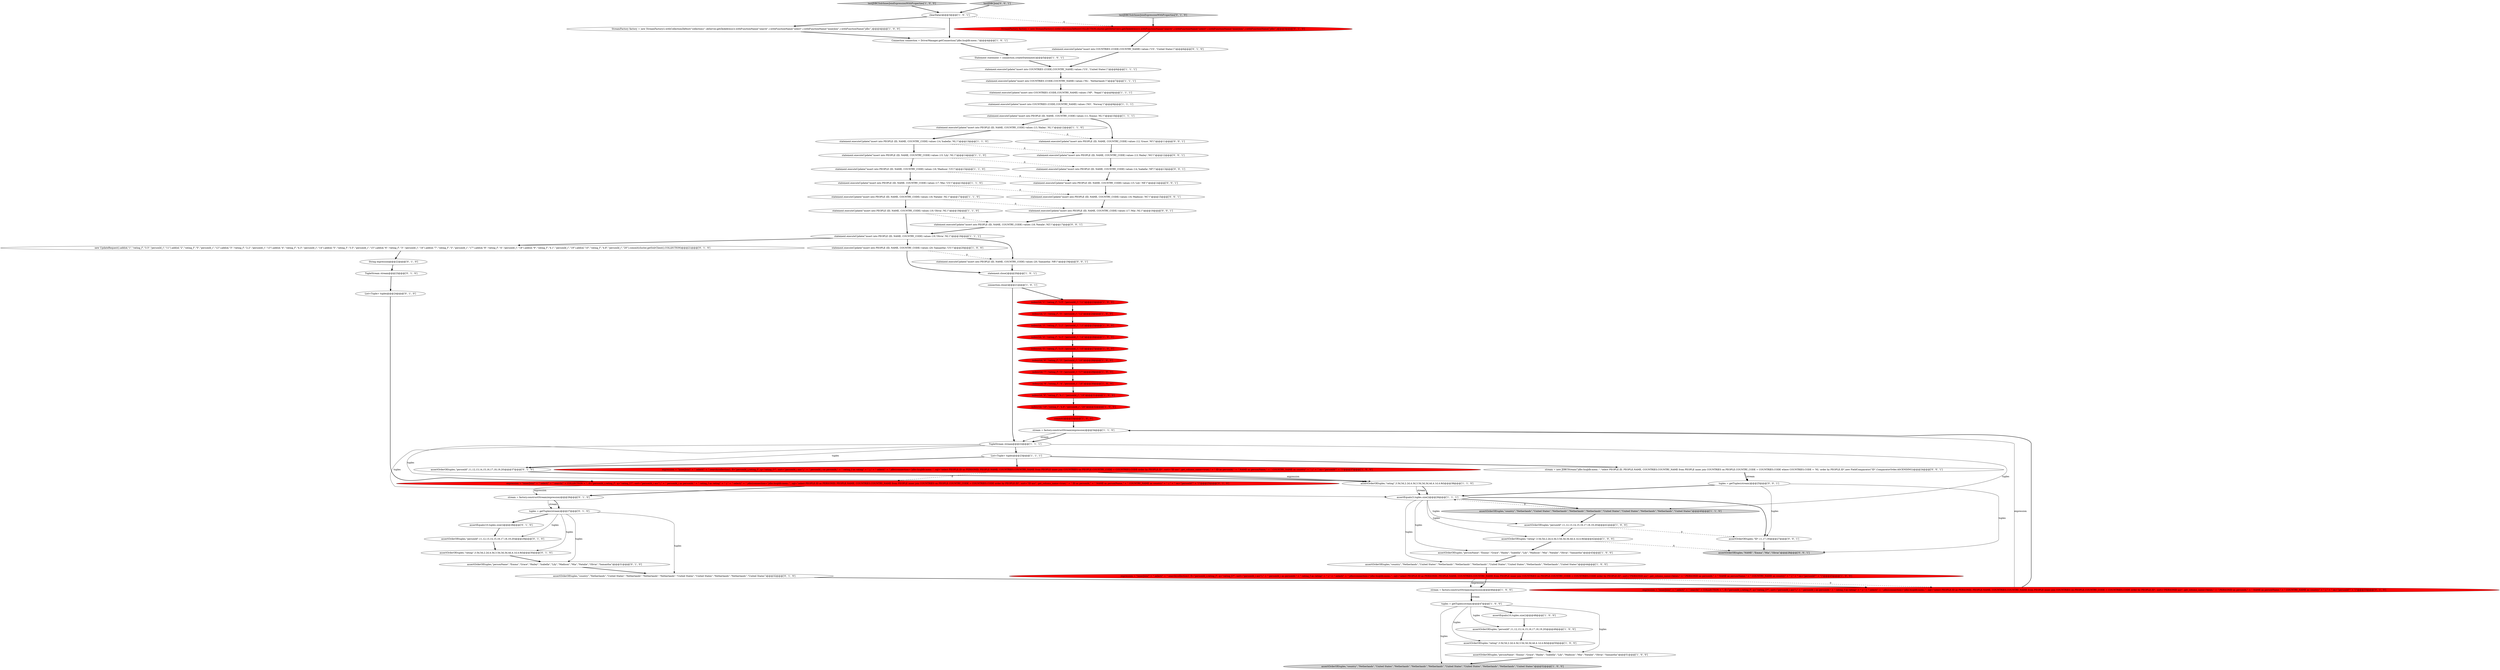 digraph {
2 [style = filled, label = "indexr(id,\"5\",\"rating_f\",\"3.5\",\"personId_i\",\"15\")@@@27@@@['1', '0', '0']", fillcolor = red, shape = ellipse image = "AAA1AAABBB1BBB"];
37 [style = filled, label = "clearData()@@@3@@@['1', '0', '1']", fillcolor = white, shape = ellipse image = "AAA0AAABBB1BBB"];
49 [style = filled, label = "indexr(id,\"8\",\"rating_f\",\"4\",\"personId_i\",\"18\")@@@30@@@['1', '0', '0']", fillcolor = red, shape = ellipse image = "AAA1AAABBB1BBB"];
71 [style = filled, label = "statement.executeUpdate(\"insert into PEOPLE (ID, NAME, COUNTRY_CODE) values (16,'Madison','NC')\")@@@15@@@['0', '0', '1']", fillcolor = white, shape = ellipse image = "AAA0AAABBB3BBB"];
68 [style = filled, label = "assertOrderOf(tuples,\"NAME\",\"Emma\",\"Mia\",\"Olivia\")@@@28@@@['0', '0', '1']", fillcolor = lightgray, shape = ellipse image = "AAA0AAABBB3BBB"];
35 [style = filled, label = "statement.executeUpdate(\"insert into COUNTRIES (CODE,COUNTRY_NAME) values ('NP', 'Nepal')\")@@@8@@@['1', '1', '1']", fillcolor = white, shape = ellipse image = "AAA0AAABBB1BBB"];
40 [style = filled, label = "expression = \"innerJoin(\" + \" select(\" + \" search(collection1, fl=\"personId_i,rating_f\", q=\"rating_f:*\", sort=\"personId_i asc\"),\" + \" personId_i as personId,\" + \" rating_f as rating\" + \" ),\" + \" select(\" + \" jdbc(connection=\"jdbc:hsqldb:mem:.\", sql=\"select PEOPLE.ID as PERSONID, PEOPLE.NAME, COUNTRIES.COUNTRY_NAME from PEOPLE inner join COUNTRIES on PEOPLE.COUNTRY_CODE = COUNTRIES.CODE order by PEOPLE.ID\", sort=\"ID asc\", get_column_name=true),\" + \" ID as personId,\" + \" NAME as personName,\" + \" COUNTRY_NAME as country\" + \" ),\" + \" on=\"personId\"\" + \")\"@@@37@@@['1', '0', '0']", fillcolor = red, shape = ellipse image = "AAA1AAABBB1BBB"];
61 [style = filled, label = "assertOrderOf(tuples,\"rating\",3.5d,5d,2.2d,4.3d,3.5d,3d,3d,4d,4.1d,4.8d)@@@30@@@['0', '1', '0']", fillcolor = white, shape = ellipse image = "AAA0AAABBB2BBB"];
66 [style = filled, label = "StreamFactory factory = new StreamFactory().withCollectionZkHost(COLLECTION,cluster.getZkServer().getZkAddress()).withFunctionName(\"search\",).withFunctionName(\"select\",).withFunctionName(\"innerJoin\",).withFunctionName(\"jdbc\",)@@@3@@@['0', '1', '0']", fillcolor = red, shape = ellipse image = "AAA1AAABBB2BBB"];
50 [style = filled, label = "List<Tuple> tuples@@@23@@@['1', '1', '1']", fillcolor = white, shape = ellipse image = "AAA0AAABBB1BBB"];
20 [style = filled, label = "statement.executeUpdate(\"insert into PEOPLE (ID, NAME, COUNTRY_CODE) values (11,'Emma','NL')\")@@@10@@@['1', '1', '1']", fillcolor = white, shape = ellipse image = "AAA0AAABBB1BBB"];
41 [style = filled, label = "statement.executeUpdate(\"insert into PEOPLE (ID, NAME, COUNTRY_CODE) values (19,'Olivia','NL')\")@@@18@@@['1', '1', '0']", fillcolor = white, shape = ellipse image = "AAA0AAABBB1BBB"];
18 [style = filled, label = "assertOrderOf(tuples,\"personId\",11,12,13,14,15,16,17,18,19,20)@@@41@@@['1', '0', '0']", fillcolor = white, shape = ellipse image = "AAA0AAABBB1BBB"];
44 [style = filled, label = "indexr(id,\"3\",\"rating_f\",\"2.2\",\"personId_i\",\"13\")@@@25@@@['1', '0', '0']", fillcolor = red, shape = ellipse image = "AAA1AAABBB1BBB"];
67 [style = filled, label = "expression = \"innerJoin(\" + \" select(\" + \" search(\" + COLLECTION + \", fl=\"personId_i,rating_f\", q=\"rating_f:*\", sort=\"personId_i asc\"),\" + \" personId_i as personId,\" + \" rating_f as rating\" + \" ),\" + \" select(\" + \" jdbc(connection=\"jdbc:hsqldb:mem:.\", sql=\"select PEOPLE.ID as PERSONID, PEOPLE.NAME, COUNTRIES.COUNTRY_NAME from PEOPLE inner join COUNTRIES on PEOPLE.COUNTRY_CODE = COUNTRIES.CODE order by PEOPLE.ID\", sort=\"ID asc\", get_column_name=true),\" + \" ID as personId,\" + \" NAME as personName,\" + \" COUNTRY_NAME as country\" + \" ),\" + \" on=\"personId\"\" + \")\"@@@25@@@['0', '1', '0']", fillcolor = red, shape = ellipse image = "AAA1AAABBB2BBB"];
30 [style = filled, label = "testJDBCSolrInnerJoinExpressionWithProperties['1', '0', '0']", fillcolor = lightgray, shape = diamond image = "AAA0AAABBB1BBB"];
9 [style = filled, label = "indexr(id,\"10\",\"rating_f\",\"4.8\",\"personId_i\",\"20\")@@@32@@@['1', '0', '0']", fillcolor = red, shape = ellipse image = "AAA1AAABBB1BBB"];
12 [style = filled, label = "tuples = getTuples(stream)@@@47@@@['1', '0', '0']", fillcolor = white, shape = ellipse image = "AAA0AAABBB1BBB"];
25 [style = filled, label = "Connection connection = DriverManager.getConnection(\"jdbc:hsqldb:mem:.\")@@@4@@@['1', '0', '1']", fillcolor = white, shape = ellipse image = "AAA0AAABBB1BBB"];
78 [style = filled, label = "stream = new JDBCStream(\"jdbc:hsqldb:mem:.\",\"select PEOPLE.ID, PEOPLE.NAME, COUNTRIES.COUNTRY_NAME from PEOPLE inner join COUNTRIES on PEOPLE.COUNTRY_CODE = COUNTRIES.CODE where COUNTRIES.CODE = 'NL' order by PEOPLE.ID\",new FieldComparator(\"ID\",ComparatorOrder.ASCENDING))@@@24@@@['0', '0', '1']", fillcolor = white, shape = ellipse image = "AAA0AAABBB3BBB"];
1 [style = filled, label = "statement.executeUpdate(\"insert into COUNTRIES (CODE,COUNTRY_NAME) values ('NL', 'Netherlands')\")@@@7@@@['1', '1', '1']", fillcolor = white, shape = ellipse image = "AAA0AAABBB1BBB"];
19 [style = filled, label = "assertOrderOf(tuples,\"personName\",\"Emma\",\"Grace\",\"Hailey\",\"Isabella\",\"Lily\",\"Madison\",\"Mia\",\"Natalie\",\"Olivia\",\"Samantha\")@@@43@@@['1', '0', '0']", fillcolor = white, shape = ellipse image = "AAA0AAABBB1BBB"];
42 [style = filled, label = "statement.close()@@@20@@@['1', '0', '1']", fillcolor = white, shape = ellipse image = "AAA0AAABBB1BBB"];
75 [style = filled, label = "statement.executeUpdate(\"insert into PEOPLE (ID, NAME, COUNTRY_CODE) values (13,'Hailey','NG')\")@@@12@@@['0', '0', '1']", fillcolor = white, shape = ellipse image = "AAA0AAABBB3BBB"];
80 [style = filled, label = "statement.executeUpdate(\"insert into PEOPLE (ID, NAME, COUNTRY_CODE) values (17,'Mia','NL')\")@@@16@@@['0', '0', '1']", fillcolor = white, shape = ellipse image = "AAA0AAABBB3BBB"];
23 [style = filled, label = "assertEquals(10,tuples.size())@@@48@@@['1', '0', '0']", fillcolor = white, shape = ellipse image = "AAA0AAABBB1BBB"];
58 [style = filled, label = "List<Tuple> tuples@@@24@@@['0', '1', '0']", fillcolor = white, shape = ellipse image = "AAA0AAABBB2BBB"];
24 [style = filled, label = "assertOrderOf(tuples,\"rating\",3.5d,5d,2.2d,4.3d,3.5d,3d,3d,4d,4.1d,4.8d)@@@42@@@['1', '0', '0']", fillcolor = white, shape = ellipse image = "AAA0AAABBB1BBB"];
51 [style = filled, label = "assertOrderOf(tuples,\"personId\",11,12,13,14,15,16,17,18,19,20)@@@37@@@['0', '1', '0']", fillcolor = white, shape = ellipse image = "AAA0AAABBB2BBB"];
57 [style = filled, label = "TupleStream stream@@@23@@@['0', '1', '0']", fillcolor = white, shape = ellipse image = "AAA0AAABBB2BBB"];
43 [style = filled, label = "statement.executeUpdate(\"insert into COUNTRIES (CODE,COUNTRY_NAME) values ('US', 'United States')\")@@@6@@@['1', '1', '1']", fillcolor = white, shape = ellipse image = "AAA0AAABBB1BBB"];
73 [style = filled, label = "statement.executeUpdate(\"insert into PEOPLE (ID, NAME, COUNTRY_CODE) values (12,'Grace','NI')\")@@@11@@@['0', '0', '1']", fillcolor = white, shape = ellipse image = "AAA0AAABBB3BBB"];
36 [style = filled, label = "indexr(id,\"6\",\"rating_f\",\"3\",\"personId_i\",\"16\")@@@28@@@['1', '0', '0']", fillcolor = red, shape = ellipse image = "AAA1AAABBB1BBB"];
3 [style = filled, label = "connection.close()@@@21@@@['1', '0', '1']", fillcolor = white, shape = ellipse image = "AAA0AAABBB1BBB"];
27 [style = filled, label = "statement.executeUpdate(\"insert into PEOPLE (ID, NAME, COUNTRY_CODE) values (14,'Isabella','NL')\")@@@13@@@['1', '1', '0']", fillcolor = white, shape = ellipse image = "AAA0AAABBB1BBB"];
34 [style = filled, label = "assertOrderOf(tuples,\"personName\",\"Emma\",\"Grace\",\"Hailey\",\"Isabella\",\"Lily\",\"Madison\",\"Mia\",\"Natalie\",\"Olivia\",\"Samantha\")@@@51@@@['1', '0', '0']", fillcolor = white, shape = ellipse image = "AAA0AAABBB1BBB"];
38 [style = filled, label = "Statement statement = connection.createStatement()@@@5@@@['1', '0', '1']", fillcolor = white, shape = ellipse image = "AAA0AAABBB1BBB"];
21 [style = filled, label = "statement.executeUpdate(\"insert into PEOPLE (ID, NAME, COUNTRY_CODE) values (19,'Olivia','NL')\")@@@18@@@['1', '1', '1']", fillcolor = white, shape = ellipse image = "AAA0AAABBB1BBB"];
45 [style = filled, label = "StreamFactory factory = new StreamFactory().withCollectionZkHost(\"collection1\",zkServer.getZkAddress()).withFunctionName(\"search\",).withFunctionName(\"select\",).withFunctionName(\"innerJoin\",).withFunctionName(\"jdbc\",)@@@4@@@['1', '0', '0']", fillcolor = white, shape = ellipse image = "AAA0AAABBB1BBB"];
22 [style = filled, label = "indexr(id,\"7\",\"rating_f\",\"3\",\"personId_i\",\"17\")@@@29@@@['1', '0', '0']", fillcolor = red, shape = ellipse image = "AAA1AAABBB1BBB"];
28 [style = filled, label = "indexr(id,\"1\",\"rating_f\",\"3.5\",\"personId_i\",\"11\")@@@23@@@['1', '0', '0']", fillcolor = red, shape = ellipse image = "AAA1AAABBB1BBB"];
60 [style = filled, label = "assertEquals(10,tuples.size())@@@28@@@['0', '1', '0']", fillcolor = white, shape = ellipse image = "AAA0AAABBB2BBB"];
62 [style = filled, label = "assertOrderOf(tuples,\"personId\",11,12,13,14,15,16,17,18,19,20)@@@29@@@['0', '1', '0']", fillcolor = white, shape = ellipse image = "AAA0AAABBB2BBB"];
76 [style = filled, label = "testJDBCJoin['0', '0', '1']", fillcolor = lightgray, shape = diamond image = "AAA0AAABBB3BBB"];
10 [style = filled, label = "assertOrderOf(tuples,\"country\",\"Netherlands\",\"United States\",\"Netherlands\",\"Netherlands\",\"Netherlands\",\"United States\",\"United States\",\"Netherlands\",\"Netherlands\",\"United States\")@@@44@@@['1', '0', '0']", fillcolor = white, shape = ellipse image = "AAA0AAABBB1BBB"];
65 [style = filled, label = "assertOrderOf(tuples,\"country\",\"Netherlands\",\"United States\",\"Netherlands\",\"Netherlands\",\"Netherlands\",\"United States\",\"United States\",\"Netherlands\",\"Netherlands\",\"United States\")@@@32@@@['0', '1', '0']", fillcolor = white, shape = ellipse image = "AAA0AAABBB2BBB"];
26 [style = filled, label = "statement.executeUpdate(\"insert into PEOPLE (ID, NAME, COUNTRY_CODE) values (15,'Lily','NL')\")@@@14@@@['1', '1', '0']", fillcolor = white, shape = ellipse image = "AAA0AAABBB1BBB"];
47 [style = filled, label = "TupleStream stream@@@22@@@['1', '1', '1']", fillcolor = white, shape = ellipse image = "AAA0AAABBB1BBB"];
0 [style = filled, label = "statement.executeUpdate(\"insert into PEOPLE (ID, NAME, COUNTRY_CODE) values (13,'Hailey','NL')\")@@@12@@@['1', '1', '0']", fillcolor = white, shape = ellipse image = "AAA0AAABBB1BBB"];
14 [style = filled, label = "indexr(id,\"9\",\"rating_f\",\"4.1\",\"personId_i\",\"19\")@@@31@@@['1', '0', '0']", fillcolor = red, shape = ellipse image = "AAA1AAABBB1BBB"];
15 [style = filled, label = "statement.executeUpdate(\"insert into PEOPLE (ID, NAME, COUNTRY_CODE) values (17,'Mia','US')\")@@@16@@@['1', '1', '0']", fillcolor = white, shape = ellipse image = "AAA0AAABBB1BBB"];
64 [style = filled, label = "String expression@@@22@@@['0', '1', '0']", fillcolor = white, shape = ellipse image = "AAA0AAABBB2BBB"];
74 [style = filled, label = "statement.executeUpdate(\"insert into PEOPLE (ID, NAME, COUNTRY_CODE) values (20,'Samantha','NR')\")@@@19@@@['0', '0', '1']", fillcolor = white, shape = ellipse image = "AAA0AAABBB3BBB"];
11 [style = filled, label = "stream = factory.constructStream(expression)@@@46@@@['1', '0', '0']", fillcolor = white, shape = ellipse image = "AAA0AAABBB1BBB"];
6 [style = filled, label = "indexr(id,\"2\",\"rating_f\",\"5\",\"personId_i\",\"12\")@@@24@@@['1', '0', '0']", fillcolor = red, shape = ellipse image = "AAA1AAABBB1BBB"];
48 [style = filled, label = "commit()@@@33@@@['1', '0', '0']", fillcolor = red, shape = ellipse image = "AAA1AAABBB1BBB"];
33 [style = filled, label = "assertOrderOf(tuples,\"country\",\"Netherlands\",\"United States\",\"Netherlands\",\"Netherlands\",\"Netherlands\",\"United States\",\"United States\",\"Netherlands\",\"Netherlands\",\"United States\")@@@40@@@['1', '1', '0']", fillcolor = lightgray, shape = ellipse image = "AAA0AAABBB1BBB"];
55 [style = filled, label = "statement.executeUpdate(\"insert into COUNTRIES (CODE,COUNTRY_NAME) values ('US', 'United States')\")@@@6@@@['0', '1', '0']", fillcolor = white, shape = ellipse image = "AAA0AAABBB2BBB"];
72 [style = filled, label = "statement.executeUpdate(\"insert into PEOPLE (ID, NAME, COUNTRY_CODE) values (14,'Isabella','NF')\")@@@13@@@['0', '0', '1']", fillcolor = white, shape = ellipse image = "AAA0AAABBB3BBB"];
8 [style = filled, label = "assertOrderOf(tuples,\"personId\",11,12,13,14,15,16,17,18,19,20)@@@49@@@['1', '0', '0']", fillcolor = white, shape = ellipse image = "AAA0AAABBB1BBB"];
17 [style = filled, label = "assertEquals(3,tuples.size())@@@26@@@['1', '1', '1']", fillcolor = white, shape = ellipse image = "AAA0AAABBB1BBB"];
4 [style = filled, label = "statement.executeUpdate(\"insert into PEOPLE (ID, NAME, COUNTRY_CODE) values (16,'Madison','US')\")@@@15@@@['1', '1', '0']", fillcolor = white, shape = ellipse image = "AAA0AAABBB1BBB"];
16 [style = filled, label = "stream = factory.constructStream(expression)@@@34@@@['1', '1', '0']", fillcolor = white, shape = ellipse image = "AAA0AAABBB1BBB"];
29 [style = filled, label = "assertOrderOf(tuples,\"rating\",3.5d,5d,2.2d,4.3d,3.5d,3d,3d,4d,4.1d,4.8d)@@@38@@@['1', '1', '0']", fillcolor = white, shape = ellipse image = "AAA0AAABBB1BBB"];
52 [style = filled, label = "stream = factory.constructStream(expression)@@@26@@@['0', '1', '0']", fillcolor = white, shape = ellipse image = "AAA0AAABBB2BBB"];
79 [style = filled, label = "statement.executeUpdate(\"insert into PEOPLE (ID, NAME, COUNTRY_CODE) values (18,'Natalie','NZ')\")@@@17@@@['0', '0', '1']", fillcolor = white, shape = ellipse image = "AAA0AAABBB3BBB"];
32 [style = filled, label = "statement.executeUpdate(\"insert into COUNTRIES (CODE,COUNTRY_NAME) values ('NO', 'Norway')\")@@@9@@@['1', '1', '1']", fillcolor = white, shape = ellipse image = "AAA0AAABBB1BBB"];
53 [style = filled, label = "assertOrderOf(tuples,\"personName\",\"Emma\",\"Grace\",\"Hailey\",\"Isabella\",\"Lily\",\"Madison\",\"Mia\",\"Natalie\",\"Olivia\",\"Samantha\")@@@31@@@['0', '1', '0']", fillcolor = white, shape = ellipse image = "AAA0AAABBB2BBB"];
13 [style = filled, label = "assertOrderOf(tuples,\"rating\",3.5d,5d,2.2d,4.3d,3.5d,3d,3d,4d,4.1d,4.8d)@@@50@@@['1', '0', '0']", fillcolor = white, shape = ellipse image = "AAA0AAABBB1BBB"];
59 [style = filled, label = "expression = \"innerJoin(\" + \" select(\" + \" search(\" + COLLECTION + \", fl=\"personId_i,rating_f\", q=\"rating_f:*\", sort=\"personId_i asc\"),\" + \" personId_i as personId,\" + \" rating_f as rating\" + \" ),\" + \" select(\" + \" jdbc(connection=\"jdbc:hsqldb:mem:.\", sql=\"select PEOPLE.ID as PERSONID, PEOPLE.NAME, COUNTRIES.COUNTRY_NAME from PEOPLE inner join COUNTRIES on PEOPLE.COUNTRY_CODE = COUNTRIES.CODE order by PEOPLE.ID\", sort=\"PERSONID asc\", get_column_name=false),\" + \" PERSONID as personId,\" + \" NAME as personName,\" + \" COUNTRY_NAME as country\" + \" ),\" + \" on=\"personId\"\" + \")\"@@@33@@@['0', '1', '0']", fillcolor = red, shape = ellipse image = "AAA1AAABBB2BBB"];
77 [style = filled, label = "tuples = getTuples(stream)@@@25@@@['0', '0', '1']", fillcolor = white, shape = ellipse image = "AAA0AAABBB3BBB"];
39 [style = filled, label = "statement.executeUpdate(\"insert into PEOPLE (ID, NAME, COUNTRY_CODE) values (20,'Samantha','US')\")@@@20@@@['1', '0', '0']", fillcolor = white, shape = ellipse image = "AAA0AAABBB1BBB"];
54 [style = filled, label = "testJDBCSolrInnerJoinExpressionWithProperties['0', '1', '0']", fillcolor = lightgray, shape = diamond image = "AAA0AAABBB2BBB"];
70 [style = filled, label = "statement.executeUpdate(\"insert into PEOPLE (ID, NAME, COUNTRY_CODE) values (15,'Lily','NE')\")@@@14@@@['0', '0', '1']", fillcolor = white, shape = ellipse image = "AAA0AAABBB3BBB"];
56 [style = filled, label = "tuples = getTuples(stream)@@@27@@@['0', '1', '0']", fillcolor = white, shape = ellipse image = "AAA0AAABBB2BBB"];
7 [style = filled, label = "assertOrderOf(tuples,\"country\",\"Netherlands\",\"United States\",\"Netherlands\",\"Netherlands\",\"Netherlands\",\"United States\",\"United States\",\"Netherlands\",\"Netherlands\",\"United States\")@@@52@@@['1', '0', '0']", fillcolor = lightgray, shape = ellipse image = "AAA0AAABBB1BBB"];
63 [style = filled, label = "new UpdateRequest().add(id,\"1\",\"rating_f\",\"3.5\",\"personId_i\",\"11\").add(id,\"2\",\"rating_f\",\"5\",\"personId_i\",\"12\").add(id,\"3\",\"rating_f\",\"2.2\",\"personId_i\",\"13\").add(id,\"4\",\"rating_f\",\"4.3\",\"personId_i\",\"14\").add(id,\"5\",\"rating_f\",\"3.5\",\"personId_i\",\"15\").add(id,\"6\",\"rating_f\",\"3\",\"personId_i\",\"16\").add(id,\"7\",\"rating_f\",\"3\",\"personId_i\",\"17\").add(id,\"8\",\"rating_f\",\"4\",\"personId_i\",\"18\").add(id,\"9\",\"rating_f\",\"4.1\",\"personId_i\",\"19\").add(id,\"10\",\"rating_f\",\"4.8\",\"personId_i\",\"20\").commit(cluster.getSolrClient(),COLLECTION)@@@21@@@['0', '1', '0']", fillcolor = white, shape = ellipse image = "AAA0AAABBB2BBB"];
69 [style = filled, label = "assertOrderOf(tuples,\"ID\",11,17,19)@@@27@@@['0', '0', '1']", fillcolor = white, shape = ellipse image = "AAA0AAABBB3BBB"];
31 [style = filled, label = "indexr(id,\"4\",\"rating_f\",\"4.3\",\"personId_i\",\"14\")@@@26@@@['1', '0', '0']", fillcolor = red, shape = ellipse image = "AAA1AAABBB1BBB"];
46 [style = filled, label = "expression = \"innerJoin(\" + \" select(\" + \" search(collection1, fl=\"personId_i,rating_f\", q=\"rating_f:*\", sort=\"personId_i asc\"),\" + \" personId_i as personId,\" + \" rating_f as rating\" + \" ),\" + \" select(\" + \" jdbc(connection=\"jdbc:hsqldb:mem:.\", sql=\"select PEOPLE.ID as PERSONID, PEOPLE.NAME, COUNTRIES.COUNTRY_NAME from PEOPLE inner join COUNTRIES on PEOPLE.COUNTRY_CODE = COUNTRIES.CODE order by PEOPLE.ID\", sort=\"PERSONID asc\", get_column_name=false),\" + \" PERSONID as personId,\" + \" NAME as personName,\" + \" COUNTRY_NAME as country\" + \" ),\" + \" on=\"personId\"\" + \")\"@@@45@@@['1', '0', '0']", fillcolor = red, shape = ellipse image = "AAA1AAABBB1BBB"];
5 [style = filled, label = "statement.executeUpdate(\"insert into PEOPLE (ID, NAME, COUNTRY_CODE) values (18,'Natalie','NL')\")@@@17@@@['1', '1', '0']", fillcolor = white, shape = ellipse image = "AAA0AAABBB1BBB"];
28->6 [style = bold, label=""];
47->51 [style = solid, label="tuples"];
21->74 [style = bold, label=""];
79->21 [style = bold, label=""];
29->17 [style = solid, label="stream"];
49->14 [style = bold, label=""];
20->0 [style = bold, label=""];
4->15 [style = bold, label=""];
62->61 [style = bold, label=""];
57->58 [style = bold, label=""];
56->53 [style = solid, label="tuples"];
69->68 [style = bold, label=""];
73->75 [style = bold, label=""];
77->17 [style = bold, label=""];
77->69 [style = solid, label="tuples"];
33->17 [style = dashed, label="0"];
67->52 [style = solid, label="expression"];
17->24 [style = solid, label="tuples"];
40->67 [style = dashed, label="0"];
4->70 [style = dashed, label="0"];
45->25 [style = bold, label=""];
26->72 [style = dashed, label="0"];
33->18 [style = bold, label=""];
53->65 [style = bold, label=""];
70->71 [style = bold, label=""];
43->1 [style = bold, label=""];
2->36 [style = bold, label=""];
17->69 [style = bold, label=""];
76->37 [style = bold, label=""];
42->3 [style = bold, label=""];
14->9 [style = bold, label=""];
47->33 [style = solid, label="tuples"];
32->20 [style = bold, label=""];
67->52 [style = bold, label=""];
37->66 [style = dashed, label="0"];
13->34 [style = bold, label=""];
24->19 [style = bold, label=""];
5->80 [style = dashed, label="0"];
46->11 [style = solid, label="expression"];
12->34 [style = solid, label="tuples"];
41->21 [style = bold, label=""];
0->73 [style = dashed, label="0"];
60->62 [style = bold, label=""];
9->48 [style = bold, label=""];
1->35 [style = bold, label=""];
31->2 [style = bold, label=""];
11->12 [style = bold, label=""];
54->66 [style = bold, label=""];
23->8 [style = bold, label=""];
26->4 [style = bold, label=""];
17->10 [style = solid, label="tuples"];
16->47 [style = solid, label="stream"];
22->49 [style = bold, label=""];
74->42 [style = bold, label=""];
80->79 [style = bold, label=""];
59->16 [style = solid, label="expression"];
48->16 [style = bold, label=""];
56->61 [style = solid, label="tuples"];
37->45 [style = bold, label=""];
58->67 [style = bold, label=""];
39->74 [style = dashed, label="0"];
12->13 [style = solid, label="tuples"];
39->42 [style = bold, label=""];
64->57 [style = bold, label=""];
40->29 [style = bold, label=""];
25->38 [style = bold, label=""];
27->26 [style = bold, label=""];
18->24 [style = bold, label=""];
29->17 [style = bold, label=""];
17->19 [style = solid, label="tuples"];
56->60 [style = bold, label=""];
37->25 [style = bold, label=""];
41->79 [style = dashed, label="0"];
77->68 [style = solid, label="tuples"];
35->32 [style = bold, label=""];
19->10 [style = bold, label=""];
3->47 [style = bold, label=""];
52->56 [style = solid, label="stream"];
6->44 [style = bold, label=""];
47->50 [style = bold, label=""];
27->75 [style = dashed, label="0"];
51->29 [style = bold, label=""];
3->28 [style = bold, label=""];
71->80 [style = bold, label=""];
17->18 [style = solid, label="tuples"];
21->39 [style = bold, label=""];
24->68 [style = dashed, label="0"];
66->55 [style = bold, label=""];
55->43 [style = bold, label=""];
75->72 [style = bold, label=""];
12->7 [style = solid, label="tuples"];
44->31 [style = bold, label=""];
38->43 [style = bold, label=""];
8->13 [style = bold, label=""];
0->27 [style = bold, label=""];
16->47 [style = bold, label=""];
63->64 [style = bold, label=""];
72->70 [style = bold, label=""];
18->69 [style = dashed, label="0"];
10->46 [style = bold, label=""];
34->7 [style = bold, label=""];
52->56 [style = bold, label=""];
20->73 [style = bold, label=""];
56->62 [style = solid, label="tuples"];
15->71 [style = dashed, label="0"];
17->33 [style = bold, label=""];
59->16 [style = bold, label=""];
30->37 [style = bold, label=""];
40->29 [style = solid, label="expression"];
15->5 [style = bold, label=""];
46->11 [style = bold, label=""];
56->65 [style = solid, label="tuples"];
78->77 [style = bold, label=""];
61->53 [style = bold, label=""];
5->41 [style = bold, label=""];
21->63 [style = bold, label=""];
47->17 [style = solid, label="tuples"];
50->51 [style = bold, label=""];
50->78 [style = bold, label=""];
50->40 [style = bold, label=""];
11->12 [style = solid, label="stream"];
12->8 [style = solid, label="tuples"];
47->29 [style = solid, label="tuples"];
65->59 [style = bold, label=""];
46->59 [style = dashed, label="0"];
12->23 [style = bold, label=""];
78->77 [style = solid, label="stream"];
36->22 [style = bold, label=""];
}
